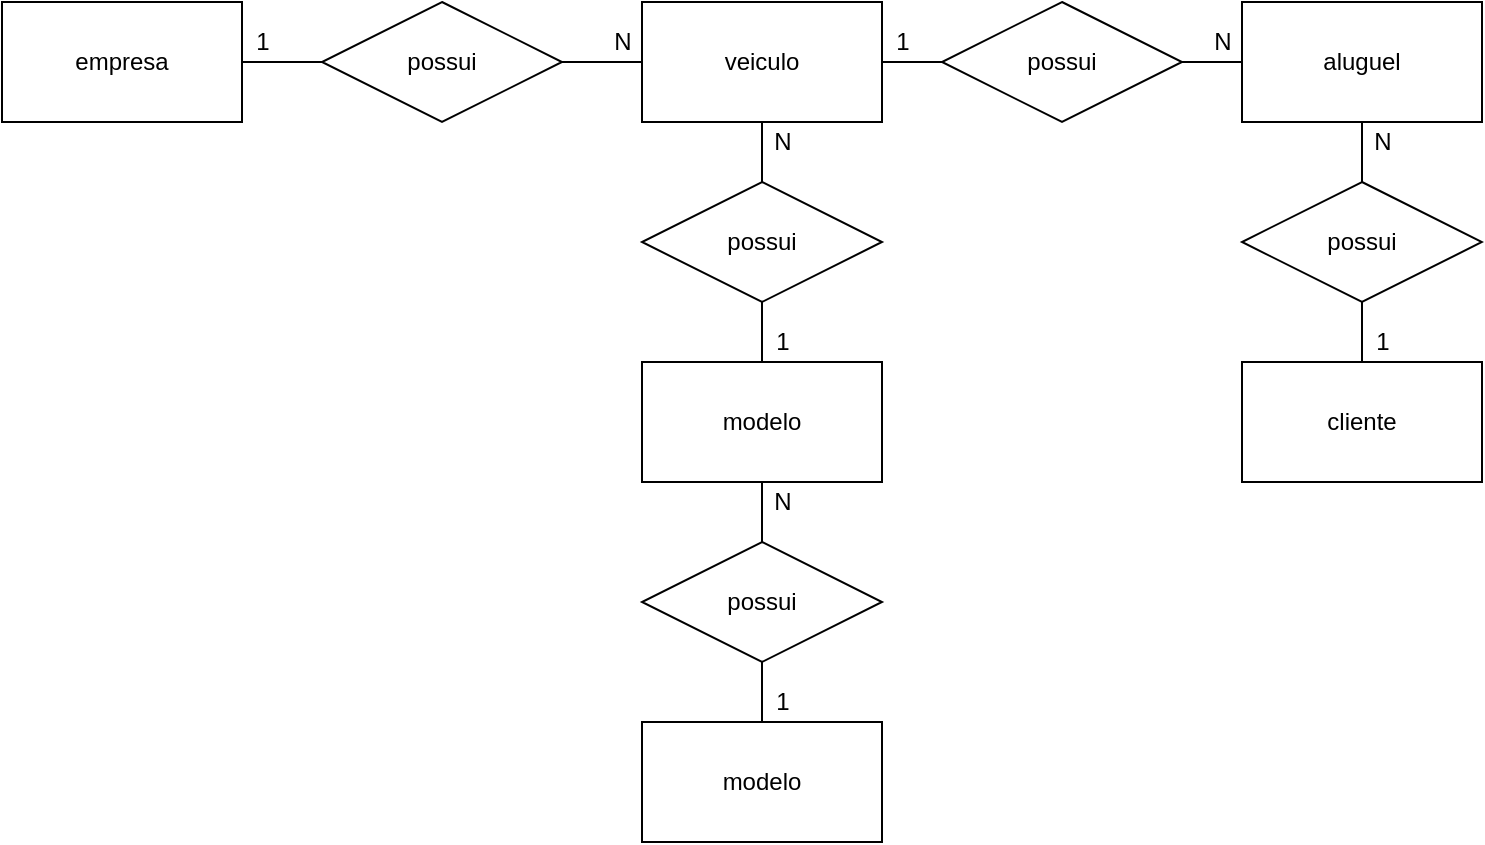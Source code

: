 <mxfile version="15.0.3" type="device" pages="2"><diagram id="HbjMVZfxheDol8LwFeNk" name="Conceitual"><mxGraphModel dx="1038" dy="547" grid="1" gridSize="10" guides="1" tooltips="1" connect="1" arrows="1" fold="1" page="1" pageScale="1" pageWidth="827" pageHeight="1169" math="0" shadow="0"><root><mxCell id="0"/><mxCell id="1" parent="0"/><mxCell id="0VmckNjUVgSKRbUGOLcx-9" style="edgeStyle=orthogonalEdgeStyle;rounded=0;orthogonalLoop=1;jettySize=auto;html=1;entryX=0;entryY=0.5;entryDx=0;entryDy=0;endArrow=none;endFill=0;" parent="1" source="DzWInHjM1TcgXrW6U__E-1" target="0VmckNjUVgSKRbUGOLcx-5" edge="1"><mxGeometry relative="1" as="geometry"/></mxCell><mxCell id="DzWInHjM1TcgXrW6U__E-1" value="empresa" style="rounded=0;whiteSpace=wrap;html=1;" parent="1" vertex="1"><mxGeometry x="160" y="20" width="120" height="60" as="geometry"/></mxCell><mxCell id="0VmckNjUVgSKRbUGOLcx-11" style="edgeStyle=orthogonalEdgeStyle;rounded=0;orthogonalLoop=1;jettySize=auto;html=1;endArrow=none;endFill=0;" parent="1" source="0VmckNjUVgSKRbUGOLcx-1" target="0VmckNjUVgSKRbUGOLcx-6" edge="1"><mxGeometry relative="1" as="geometry"/></mxCell><mxCell id="0VmckNjUVgSKRbUGOLcx-1" value="veiculo" style="whiteSpace=wrap;html=1;" parent="1" vertex="1"><mxGeometry x="480" y="20" width="120" height="60" as="geometry"/></mxCell><mxCell id="0VmckNjUVgSKRbUGOLcx-15" style="edgeStyle=orthogonalEdgeStyle;rounded=0;orthogonalLoop=1;jettySize=auto;html=1;entryX=0.5;entryY=0;entryDx=0;entryDy=0;endArrow=none;endFill=0;" parent="1" source="0VmckNjUVgSKRbUGOLcx-2" target="0VmckNjUVgSKRbUGOLcx-8" edge="1"><mxGeometry relative="1" as="geometry"/></mxCell><mxCell id="0VmckNjUVgSKRbUGOLcx-2" value="modelo" style="whiteSpace=wrap;html=1;" parent="1" vertex="1"><mxGeometry x="480" y="200" width="120" height="60" as="geometry"/></mxCell><mxCell id="0VmckNjUVgSKRbUGOLcx-3" value="modelo" style="whiteSpace=wrap;html=1;" parent="1" vertex="1"><mxGeometry x="480" y="380" width="120" height="60" as="geometry"/></mxCell><mxCell id="0VmckNjUVgSKRbUGOLcx-27" style="edgeStyle=orthogonalEdgeStyle;rounded=0;orthogonalLoop=1;jettySize=auto;html=1;entryX=0.5;entryY=0;entryDx=0;entryDy=0;endArrow=none;endFill=0;" parent="1" source="0VmckNjUVgSKRbUGOLcx-4" target="0VmckNjUVgSKRbUGOLcx-26" edge="1"><mxGeometry relative="1" as="geometry"/></mxCell><mxCell id="0VmckNjUVgSKRbUGOLcx-4" value="aluguel" style="whiteSpace=wrap;html=1;" parent="1" vertex="1"><mxGeometry x="780" y="20" width="120" height="60" as="geometry"/></mxCell><mxCell id="0VmckNjUVgSKRbUGOLcx-10" style="edgeStyle=orthogonalEdgeStyle;rounded=0;orthogonalLoop=1;jettySize=auto;html=1;endArrow=none;endFill=0;" parent="1" source="0VmckNjUVgSKRbUGOLcx-5" target="0VmckNjUVgSKRbUGOLcx-1" edge="1"><mxGeometry relative="1" as="geometry"/></mxCell><mxCell id="0VmckNjUVgSKRbUGOLcx-5" value="possui" style="shape=rhombus;perimeter=rhombusPerimeter;whiteSpace=wrap;html=1;align=center;" parent="1" vertex="1"><mxGeometry x="320" y="20" width="120" height="60" as="geometry"/></mxCell><mxCell id="0VmckNjUVgSKRbUGOLcx-12" style="edgeStyle=orthogonalEdgeStyle;rounded=0;orthogonalLoop=1;jettySize=auto;html=1;entryX=0;entryY=0.5;entryDx=0;entryDy=0;endArrow=none;endFill=0;" parent="1" source="0VmckNjUVgSKRbUGOLcx-6" target="0VmckNjUVgSKRbUGOLcx-4" edge="1"><mxGeometry relative="1" as="geometry"/></mxCell><mxCell id="0VmckNjUVgSKRbUGOLcx-6" value="possui" style="shape=rhombus;perimeter=rhombusPerimeter;whiteSpace=wrap;html=1;align=center;" parent="1" vertex="1"><mxGeometry x="630" y="20" width="120" height="60" as="geometry"/></mxCell><mxCell id="0VmckNjUVgSKRbUGOLcx-13" style="edgeStyle=orthogonalEdgeStyle;rounded=0;orthogonalLoop=1;jettySize=auto;html=1;entryX=0.5;entryY=1;entryDx=0;entryDy=0;endArrow=none;endFill=0;" parent="1" source="0VmckNjUVgSKRbUGOLcx-7" target="0VmckNjUVgSKRbUGOLcx-1" edge="1"><mxGeometry relative="1" as="geometry"/></mxCell><mxCell id="0VmckNjUVgSKRbUGOLcx-14" style="edgeStyle=orthogonalEdgeStyle;rounded=0;orthogonalLoop=1;jettySize=auto;html=1;endArrow=none;endFill=0;" parent="1" source="0VmckNjUVgSKRbUGOLcx-7" target="0VmckNjUVgSKRbUGOLcx-2" edge="1"><mxGeometry relative="1" as="geometry"/></mxCell><mxCell id="0VmckNjUVgSKRbUGOLcx-7" value="possui" style="shape=rhombus;perimeter=rhombusPerimeter;whiteSpace=wrap;html=1;align=center;" parent="1" vertex="1"><mxGeometry x="480" y="110" width="120" height="60" as="geometry"/></mxCell><mxCell id="0VmckNjUVgSKRbUGOLcx-16" style="edgeStyle=orthogonalEdgeStyle;rounded=0;orthogonalLoop=1;jettySize=auto;html=1;endArrow=none;endFill=0;" parent="1" source="0VmckNjUVgSKRbUGOLcx-8" target="0VmckNjUVgSKRbUGOLcx-3" edge="1"><mxGeometry relative="1" as="geometry"/></mxCell><mxCell id="0VmckNjUVgSKRbUGOLcx-8" value="possui" style="shape=rhombus;perimeter=rhombusPerimeter;whiteSpace=wrap;html=1;align=center;" parent="1" vertex="1"><mxGeometry x="480" y="290" width="120" height="60" as="geometry"/></mxCell><mxCell id="0VmckNjUVgSKRbUGOLcx-17" value="1" style="text;html=1;align=center;verticalAlign=middle;resizable=0;points=[];autosize=1;strokeColor=none;" parent="1" vertex="1"><mxGeometry x="280" y="30" width="20" height="20" as="geometry"/></mxCell><mxCell id="0VmckNjUVgSKRbUGOLcx-18" value="N" style="text;html=1;align=center;verticalAlign=middle;resizable=0;points=[];autosize=1;strokeColor=none;" parent="1" vertex="1"><mxGeometry x="460" y="30" width="20" height="20" as="geometry"/></mxCell><mxCell id="0VmckNjUVgSKRbUGOLcx-19" value="1" style="text;html=1;align=center;verticalAlign=middle;resizable=0;points=[];autosize=1;strokeColor=none;" parent="1" vertex="1"><mxGeometry x="600" y="30" width="20" height="20" as="geometry"/></mxCell><mxCell id="0VmckNjUVgSKRbUGOLcx-20" value="N" style="text;html=1;align=center;verticalAlign=middle;resizable=0;points=[];autosize=1;strokeColor=none;" parent="1" vertex="1"><mxGeometry x="760" y="30" width="20" height="20" as="geometry"/></mxCell><mxCell id="0VmckNjUVgSKRbUGOLcx-21" value="N" style="text;html=1;align=center;verticalAlign=middle;resizable=0;points=[];autosize=1;strokeColor=none;" parent="1" vertex="1"><mxGeometry x="540" y="80" width="20" height="20" as="geometry"/></mxCell><mxCell id="0VmckNjUVgSKRbUGOLcx-22" value="1" style="text;html=1;align=center;verticalAlign=middle;resizable=0;points=[];autosize=1;strokeColor=none;" parent="1" vertex="1"><mxGeometry x="540" y="180" width="20" height="20" as="geometry"/></mxCell><mxCell id="0VmckNjUVgSKRbUGOLcx-23" value="N" style="text;html=1;align=center;verticalAlign=middle;resizable=0;points=[];autosize=1;strokeColor=none;" parent="1" vertex="1"><mxGeometry x="540" y="260" width="20" height="20" as="geometry"/></mxCell><mxCell id="0VmckNjUVgSKRbUGOLcx-24" value="1" style="text;html=1;align=center;verticalAlign=middle;resizable=0;points=[];autosize=1;strokeColor=none;" parent="1" vertex="1"><mxGeometry x="540" y="360" width="20" height="20" as="geometry"/></mxCell><mxCell id="0VmckNjUVgSKRbUGOLcx-25" value="cliente" style="whiteSpace=wrap;html=1;" parent="1" vertex="1"><mxGeometry x="780" y="200" width="120" height="60" as="geometry"/></mxCell><mxCell id="0VmckNjUVgSKRbUGOLcx-28" style="edgeStyle=orthogonalEdgeStyle;rounded=0;orthogonalLoop=1;jettySize=auto;html=1;endArrow=none;endFill=0;" parent="1" source="0VmckNjUVgSKRbUGOLcx-26" target="0VmckNjUVgSKRbUGOLcx-25" edge="1"><mxGeometry relative="1" as="geometry"/></mxCell><mxCell id="0VmckNjUVgSKRbUGOLcx-26" value="possui" style="shape=rhombus;perimeter=rhombusPerimeter;whiteSpace=wrap;html=1;align=center;" parent="1" vertex="1"><mxGeometry x="780" y="110" width="120" height="60" as="geometry"/></mxCell><mxCell id="0VmckNjUVgSKRbUGOLcx-29" value="N" style="text;html=1;align=center;verticalAlign=middle;resizable=0;points=[];autosize=1;strokeColor=none;" parent="1" vertex="1"><mxGeometry x="840" y="80" width="20" height="20" as="geometry"/></mxCell><mxCell id="0VmckNjUVgSKRbUGOLcx-31" value="1" style="text;html=1;align=center;verticalAlign=middle;resizable=0;points=[];autosize=1;strokeColor=none;" parent="1" vertex="1"><mxGeometry x="840" y="180" width="20" height="20" as="geometry"/></mxCell></root></mxGraphModel></diagram><diagram id="vjnyqHkW7lhygxdYiIbc" name="Logica"><mxGraphModel dx="1617" dy="434" grid="1" gridSize="10" guides="1" tooltips="1" connect="1" arrows="1" fold="1" page="1" pageScale="1" pageWidth="827" pageHeight="1169" math="0" shadow="0"><root><mxCell id="x4v4ThPRMveKn4Z8f4M7-0"/><mxCell id="x4v4ThPRMveKn4Z8f4M7-1" parent="x4v4ThPRMveKn4Z8f4M7-0"/><mxCell id="x4v4ThPRMveKn4Z8f4M7-2" value="empresa" style="shape=table;startSize=30;container=1;collapsible=1;childLayout=tableLayout;fixedRows=1;rowLines=0;fontStyle=1;align=center;resizeLast=1;" parent="x4v4ThPRMveKn4Z8f4M7-1" vertex="1"><mxGeometry x="60" y="50" width="180" height="100" as="geometry"/></mxCell><mxCell id="x4v4ThPRMveKn4Z8f4M7-3" value="" style="shape=partialRectangle;collapsible=0;dropTarget=0;pointerEvents=0;fillColor=none;top=0;left=0;bottom=1;right=0;points=[[0,0.5],[1,0.5]];portConstraint=eastwest;" parent="x4v4ThPRMveKn4Z8f4M7-2" vertex="1"><mxGeometry y="30" width="180" height="30" as="geometry"/></mxCell><mxCell id="x4v4ThPRMveKn4Z8f4M7-4" value="PK" style="shape=partialRectangle;connectable=0;fillColor=none;top=0;left=0;bottom=0;right=0;fontStyle=1;overflow=hidden;" parent="x4v4ThPRMveKn4Z8f4M7-3" vertex="1"><mxGeometry width="30" height="30" as="geometry"/></mxCell><mxCell id="x4v4ThPRMveKn4Z8f4M7-5" value="idEmpresa" style="shape=partialRectangle;connectable=0;fillColor=none;top=0;left=0;bottom=0;right=0;align=left;spacingLeft=6;fontStyle=5;overflow=hidden;" parent="x4v4ThPRMveKn4Z8f4M7-3" vertex="1"><mxGeometry x="30" width="150" height="30" as="geometry"/></mxCell><mxCell id="x4v4ThPRMveKn4Z8f4M7-6" value="" style="shape=partialRectangle;collapsible=0;dropTarget=0;pointerEvents=0;fillColor=none;top=0;left=0;bottom=0;right=0;points=[[0,0.5],[1,0.5]];portConstraint=eastwest;" parent="x4v4ThPRMveKn4Z8f4M7-2" vertex="1"><mxGeometry y="60" width="180" height="30" as="geometry"/></mxCell><mxCell id="x4v4ThPRMveKn4Z8f4M7-7" value="" style="shape=partialRectangle;connectable=0;fillColor=none;top=0;left=0;bottom=0;right=0;editable=1;overflow=hidden;" parent="x4v4ThPRMveKn4Z8f4M7-6" vertex="1"><mxGeometry width="30" height="30" as="geometry"/></mxCell><mxCell id="x4v4ThPRMveKn4Z8f4M7-8" value="nomeEmpresa" style="shape=partialRectangle;connectable=0;fillColor=none;top=0;left=0;bottom=0;right=0;align=left;spacingLeft=6;overflow=hidden;" parent="x4v4ThPRMveKn4Z8f4M7-6" vertex="1"><mxGeometry x="30" width="150" height="30" as="geometry"/></mxCell><mxCell id="sEPUIkZlwFArbDeGZ_wQ-0" value="veiculo" style="shape=table;startSize=30;container=1;collapsible=1;childLayout=tableLayout;fixedRows=1;rowLines=0;fontStyle=1;align=center;resizeLast=1;" parent="x4v4ThPRMveKn4Z8f4M7-1" vertex="1"><mxGeometry x="350" y="50" width="180" height="150" as="geometry"/></mxCell><mxCell id="sEPUIkZlwFArbDeGZ_wQ-1" value="" style="shape=partialRectangle;collapsible=0;dropTarget=0;pointerEvents=0;fillColor=none;top=0;left=0;bottom=0;right=0;points=[[0,0.5],[1,0.5]];portConstraint=eastwest;" parent="sEPUIkZlwFArbDeGZ_wQ-0" vertex="1"><mxGeometry y="30" width="180" height="30" as="geometry"/></mxCell><mxCell id="sEPUIkZlwFArbDeGZ_wQ-2" value="PK" style="shape=partialRectangle;connectable=0;fillColor=none;top=0;left=0;bottom=0;right=0;fontStyle=1;overflow=hidden;" parent="sEPUIkZlwFArbDeGZ_wQ-1" vertex="1"><mxGeometry width="60" height="30" as="geometry"/></mxCell><mxCell id="sEPUIkZlwFArbDeGZ_wQ-3" value="idVeiculo" style="shape=partialRectangle;connectable=0;fillColor=none;top=0;left=0;bottom=0;right=0;align=left;spacingLeft=6;fontStyle=5;overflow=hidden;" parent="sEPUIkZlwFArbDeGZ_wQ-1" vertex="1"><mxGeometry x="60" width="120" height="30" as="geometry"/></mxCell><mxCell id="EP1jJ4KLDAWifXSHDefo-8" style="shape=partialRectangle;collapsible=0;dropTarget=0;pointerEvents=0;fillColor=none;top=0;left=0;bottom=0;right=0;points=[[0,0.5],[1,0.5]];portConstraint=eastwest;" parent="sEPUIkZlwFArbDeGZ_wQ-0" vertex="1"><mxGeometry y="60" width="180" height="30" as="geometry"/></mxCell><mxCell id="EP1jJ4KLDAWifXSHDefo-9" value="FK" style="shape=partialRectangle;connectable=0;fillColor=none;top=0;left=0;bottom=0;right=0;fontStyle=1;overflow=hidden;" parent="EP1jJ4KLDAWifXSHDefo-8" vertex="1"><mxGeometry width="60" height="30" as="geometry"/></mxCell><mxCell id="EP1jJ4KLDAWifXSHDefo-10" value="idEmpresa" style="shape=partialRectangle;connectable=0;fillColor=none;top=0;left=0;bottom=0;right=0;align=left;spacingLeft=6;fontStyle=5;overflow=hidden;" parent="EP1jJ4KLDAWifXSHDefo-8" vertex="1"><mxGeometry x="60" width="120" height="30" as="geometry"/></mxCell><mxCell id="sEPUIkZlwFArbDeGZ_wQ-4" value="" style="shape=partialRectangle;collapsible=0;dropTarget=0;pointerEvents=0;fillColor=none;top=0;left=0;bottom=1;right=0;points=[[0,0.5],[1,0.5]];portConstraint=eastwest;" parent="sEPUIkZlwFArbDeGZ_wQ-0" vertex="1"><mxGeometry y="90" width="180" height="30" as="geometry"/></mxCell><mxCell id="sEPUIkZlwFArbDeGZ_wQ-5" value="FK" style="shape=partialRectangle;connectable=0;fillColor=none;top=0;left=0;bottom=0;right=0;fontStyle=1;overflow=hidden;" parent="sEPUIkZlwFArbDeGZ_wQ-4" vertex="1"><mxGeometry width="60" height="30" as="geometry"/></mxCell><mxCell id="sEPUIkZlwFArbDeGZ_wQ-6" value="idModelo" style="shape=partialRectangle;connectable=0;fillColor=none;top=0;left=0;bottom=0;right=0;align=left;spacingLeft=6;fontStyle=5;overflow=hidden;" parent="sEPUIkZlwFArbDeGZ_wQ-4" vertex="1"><mxGeometry x="60" width="120" height="30" as="geometry"/></mxCell><mxCell id="sEPUIkZlwFArbDeGZ_wQ-7" value="" style="shape=partialRectangle;collapsible=0;dropTarget=0;pointerEvents=0;fillColor=none;top=0;left=0;bottom=0;right=0;points=[[0,0.5],[1,0.5]];portConstraint=eastwest;" parent="sEPUIkZlwFArbDeGZ_wQ-0" vertex="1"><mxGeometry y="120" width="180" height="20" as="geometry"/></mxCell><mxCell id="sEPUIkZlwFArbDeGZ_wQ-8" value="" style="shape=partialRectangle;connectable=0;fillColor=none;top=0;left=0;bottom=0;right=0;editable=1;overflow=hidden;" parent="sEPUIkZlwFArbDeGZ_wQ-7" vertex="1"><mxGeometry width="60" height="20" as="geometry"/></mxCell><mxCell id="sEPUIkZlwFArbDeGZ_wQ-9" value="placa" style="shape=partialRectangle;connectable=0;fillColor=none;top=0;left=0;bottom=0;right=0;align=left;spacingLeft=6;overflow=hidden;" parent="sEPUIkZlwFArbDeGZ_wQ-7" vertex="1"><mxGeometry x="60" width="120" height="20" as="geometry"/></mxCell><mxCell id="Db7yjRld-9qU-PmF6Oks-0" value="aluguel" style="shape=table;startSize=30;container=1;collapsible=1;childLayout=tableLayout;fixedRows=1;rowLines=0;fontStyle=1;align=center;resizeLast=1;" parent="x4v4ThPRMveKn4Z8f4M7-1" vertex="1"><mxGeometry x="620" y="50" width="180" height="190" as="geometry"/></mxCell><mxCell id="Db7yjRld-9qU-PmF6Oks-1" value="" style="shape=partialRectangle;collapsible=0;dropTarget=0;pointerEvents=0;fillColor=none;top=0;left=0;bottom=0;right=0;points=[[0,0.5],[1,0.5]];portConstraint=eastwest;" parent="Db7yjRld-9qU-PmF6Oks-0" vertex="1"><mxGeometry y="30" width="180" height="30" as="geometry"/></mxCell><mxCell id="Db7yjRld-9qU-PmF6Oks-2" value="PK" style="shape=partialRectangle;connectable=0;fillColor=none;top=0;left=0;bottom=0;right=0;fontStyle=1;overflow=hidden;" parent="Db7yjRld-9qU-PmF6Oks-1" vertex="1"><mxGeometry width="60" height="30" as="geometry"/></mxCell><mxCell id="Db7yjRld-9qU-PmF6Oks-3" value="idAluguel" style="shape=partialRectangle;connectable=0;fillColor=none;top=0;left=0;bottom=0;right=0;align=left;spacingLeft=6;fontStyle=5;overflow=hidden;" parent="Db7yjRld-9qU-PmF6Oks-1" vertex="1"><mxGeometry x="60" width="120" height="30" as="geometry"/></mxCell><mxCell id="Db7yjRld-9qU-PmF6Oks-13" style="shape=partialRectangle;collapsible=0;dropTarget=0;pointerEvents=0;fillColor=none;top=0;left=0;bottom=0;right=0;points=[[0,0.5],[1,0.5]];portConstraint=eastwest;" parent="Db7yjRld-9qU-PmF6Oks-0" vertex="1"><mxGeometry y="60" width="180" height="30" as="geometry"/></mxCell><mxCell id="Db7yjRld-9qU-PmF6Oks-14" value="FK" style="shape=partialRectangle;connectable=0;fillColor=none;top=0;left=0;bottom=0;right=0;fontStyle=1;overflow=hidden;" parent="Db7yjRld-9qU-PmF6Oks-13" vertex="1"><mxGeometry width="60" height="30" as="geometry"/></mxCell><mxCell id="Db7yjRld-9qU-PmF6Oks-15" value="idVeiculo" style="shape=partialRectangle;connectable=0;fillColor=none;top=0;left=0;bottom=0;right=0;align=left;spacingLeft=6;fontStyle=5;overflow=hidden;" parent="Db7yjRld-9qU-PmF6Oks-13" vertex="1"><mxGeometry x="60" width="120" height="30" as="geometry"/></mxCell><mxCell id="Db7yjRld-9qU-PmF6Oks-4" value="" style="shape=partialRectangle;collapsible=0;dropTarget=0;pointerEvents=0;fillColor=none;top=0;left=0;bottom=1;right=0;points=[[0,0.5],[1,0.5]];portConstraint=eastwest;" parent="Db7yjRld-9qU-PmF6Oks-0" vertex="1"><mxGeometry y="90" width="180" height="30" as="geometry"/></mxCell><mxCell id="Db7yjRld-9qU-PmF6Oks-5" value="FK" style="shape=partialRectangle;connectable=0;fillColor=none;top=0;left=0;bottom=0;right=0;fontStyle=1;overflow=hidden;" parent="Db7yjRld-9qU-PmF6Oks-4" vertex="1"><mxGeometry width="60" height="30" as="geometry"/></mxCell><mxCell id="Db7yjRld-9qU-PmF6Oks-6" value="idCliente" style="shape=partialRectangle;connectable=0;fillColor=none;top=0;left=0;bottom=0;right=0;align=left;spacingLeft=6;fontStyle=5;overflow=hidden;" parent="Db7yjRld-9qU-PmF6Oks-4" vertex="1"><mxGeometry x="60" width="120" height="30" as="geometry"/></mxCell><mxCell id="Db7yjRld-9qU-PmF6Oks-7" value="" style="shape=partialRectangle;collapsible=0;dropTarget=0;pointerEvents=0;fillColor=none;top=0;left=0;bottom=0;right=0;points=[[0,0.5],[1,0.5]];portConstraint=eastwest;" parent="Db7yjRld-9qU-PmF6Oks-0" vertex="1"><mxGeometry y="120" width="180" height="30" as="geometry"/></mxCell><mxCell id="Db7yjRld-9qU-PmF6Oks-8" value="" style="shape=partialRectangle;connectable=0;fillColor=none;top=0;left=0;bottom=0;right=0;editable=1;overflow=hidden;" parent="Db7yjRld-9qU-PmF6Oks-7" vertex="1"><mxGeometry width="60" height="30" as="geometry"/></mxCell><mxCell id="Db7yjRld-9qU-PmF6Oks-9" value="dataRetirada" style="shape=partialRectangle;connectable=0;fillColor=none;top=0;left=0;bottom=0;right=0;align=left;spacingLeft=6;overflow=hidden;" parent="Db7yjRld-9qU-PmF6Oks-7" vertex="1"><mxGeometry x="60" width="120" height="30" as="geometry"/></mxCell><mxCell id="SopiwYzx8KrWSjDKVySb-0" style="shape=partialRectangle;collapsible=0;dropTarget=0;pointerEvents=0;fillColor=none;top=0;left=0;bottom=0;right=0;points=[[0,0.5],[1,0.5]];portConstraint=eastwest;" vertex="1" parent="Db7yjRld-9qU-PmF6Oks-0"><mxGeometry y="150" width="180" height="30" as="geometry"/></mxCell><mxCell id="SopiwYzx8KrWSjDKVySb-1" style="shape=partialRectangle;connectable=0;fillColor=none;top=0;left=0;bottom=0;right=0;editable=1;overflow=hidden;" vertex="1" parent="SopiwYzx8KrWSjDKVySb-0"><mxGeometry width="60" height="30" as="geometry"/></mxCell><mxCell id="SopiwYzx8KrWSjDKVySb-2" value="dataDevolucao" style="shape=partialRectangle;connectable=0;fillColor=none;top=0;left=0;bottom=0;right=0;align=left;spacingLeft=6;overflow=hidden;" vertex="1" parent="SopiwYzx8KrWSjDKVySb-0"><mxGeometry x="60" width="120" height="30" as="geometry"/></mxCell><mxCell id="xJePN67HPdZNIrss-kP7-0" value="cliente" style="shape=table;startSize=30;container=1;collapsible=1;childLayout=tableLayout;fixedRows=1;rowLines=0;fontStyle=1;align=center;resizeLast=1;" parent="x4v4ThPRMveKn4Z8f4M7-1" vertex="1"><mxGeometry x="430" y="295" width="180" height="100" as="geometry"/></mxCell><mxCell id="xJePN67HPdZNIrss-kP7-1" value="" style="shape=partialRectangle;collapsible=0;dropTarget=0;pointerEvents=0;fillColor=none;top=0;left=0;bottom=1;right=0;points=[[0,0.5],[1,0.5]];portConstraint=eastwest;" parent="xJePN67HPdZNIrss-kP7-0" vertex="1"><mxGeometry y="30" width="180" height="30" as="geometry"/></mxCell><mxCell id="xJePN67HPdZNIrss-kP7-2" value="PK" style="shape=partialRectangle;connectable=0;fillColor=none;top=0;left=0;bottom=0;right=0;fontStyle=1;overflow=hidden;" parent="xJePN67HPdZNIrss-kP7-1" vertex="1"><mxGeometry width="30" height="30" as="geometry"/></mxCell><mxCell id="xJePN67HPdZNIrss-kP7-3" value="idCliente" style="shape=partialRectangle;connectable=0;fillColor=none;top=0;left=0;bottom=0;right=0;align=left;spacingLeft=6;fontStyle=5;overflow=hidden;" parent="xJePN67HPdZNIrss-kP7-1" vertex="1"><mxGeometry x="30" width="150" height="30" as="geometry"/></mxCell><mxCell id="xJePN67HPdZNIrss-kP7-4" value="" style="shape=partialRectangle;collapsible=0;dropTarget=0;pointerEvents=0;fillColor=none;top=0;left=0;bottom=0;right=0;points=[[0,0.5],[1,0.5]];portConstraint=eastwest;" parent="xJePN67HPdZNIrss-kP7-0" vertex="1"><mxGeometry y="60" width="180" height="30" as="geometry"/></mxCell><mxCell id="xJePN67HPdZNIrss-kP7-5" value="" style="shape=partialRectangle;connectable=0;fillColor=none;top=0;left=0;bottom=0;right=0;editable=1;overflow=hidden;" parent="xJePN67HPdZNIrss-kP7-4" vertex="1"><mxGeometry width="30" height="30" as="geometry"/></mxCell><mxCell id="xJePN67HPdZNIrss-kP7-6" value="nomeCliente" style="shape=partialRectangle;connectable=0;fillColor=none;top=0;left=0;bottom=0;right=0;align=left;spacingLeft=6;overflow=hidden;" parent="xJePN67HPdZNIrss-kP7-4" vertex="1"><mxGeometry x="30" width="150" height="30" as="geometry"/></mxCell><mxCell id="ho7_Pth8OH1dPB0naFP5-0" value="modelo" style="shape=table;startSize=30;container=1;collapsible=1;childLayout=tableLayout;fixedRows=1;rowLines=0;fontStyle=1;align=center;resizeLast=1;" parent="x4v4ThPRMveKn4Z8f4M7-1" vertex="1"><mxGeometry x="60" y="200" width="180" height="130" as="geometry"/></mxCell><mxCell id="ho7_Pth8OH1dPB0naFP5-1" value="" style="shape=partialRectangle;collapsible=0;dropTarget=0;pointerEvents=0;fillColor=none;top=0;left=0;bottom=0;right=0;points=[[0,0.5],[1,0.5]];portConstraint=eastwest;" parent="ho7_Pth8OH1dPB0naFP5-0" vertex="1"><mxGeometry y="30" width="180" height="30" as="geometry"/></mxCell><mxCell id="ho7_Pth8OH1dPB0naFP5-2" value="PK" style="shape=partialRectangle;connectable=0;fillColor=none;top=0;left=0;bottom=0;right=0;fontStyle=1;overflow=hidden;" parent="ho7_Pth8OH1dPB0naFP5-1" vertex="1"><mxGeometry width="60" height="30" as="geometry"/></mxCell><mxCell id="ho7_Pth8OH1dPB0naFP5-3" value="idModelo" style="shape=partialRectangle;connectable=0;fillColor=none;top=0;left=0;bottom=0;right=0;align=left;spacingLeft=6;fontStyle=5;overflow=hidden;" parent="ho7_Pth8OH1dPB0naFP5-1" vertex="1"><mxGeometry x="60" width="120" height="30" as="geometry"/></mxCell><mxCell id="ho7_Pth8OH1dPB0naFP5-4" value="" style="shape=partialRectangle;collapsible=0;dropTarget=0;pointerEvents=0;fillColor=none;top=0;left=0;bottom=1;right=0;points=[[0,0.5],[1,0.5]];portConstraint=eastwest;" parent="ho7_Pth8OH1dPB0naFP5-0" vertex="1"><mxGeometry y="60" width="180" height="30" as="geometry"/></mxCell><mxCell id="ho7_Pth8OH1dPB0naFP5-5" value="FK" style="shape=partialRectangle;connectable=0;fillColor=none;top=0;left=0;bottom=0;right=0;fontStyle=1;overflow=hidden;" parent="ho7_Pth8OH1dPB0naFP5-4" vertex="1"><mxGeometry width="60" height="30" as="geometry"/></mxCell><mxCell id="ho7_Pth8OH1dPB0naFP5-6" value="idMarca" style="shape=partialRectangle;connectable=0;fillColor=none;top=0;left=0;bottom=0;right=0;align=left;spacingLeft=6;fontStyle=5;overflow=hidden;" parent="ho7_Pth8OH1dPB0naFP5-4" vertex="1"><mxGeometry x="60" width="120" height="30" as="geometry"/></mxCell><mxCell id="ho7_Pth8OH1dPB0naFP5-7" value="" style="shape=partialRectangle;collapsible=0;dropTarget=0;pointerEvents=0;fillColor=none;top=0;left=0;bottom=0;right=0;points=[[0,0.5],[1,0.5]];portConstraint=eastwest;" parent="ho7_Pth8OH1dPB0naFP5-0" vertex="1"><mxGeometry y="90" width="180" height="30" as="geometry"/></mxCell><mxCell id="ho7_Pth8OH1dPB0naFP5-8" value="" style="shape=partialRectangle;connectable=0;fillColor=none;top=0;left=0;bottom=0;right=0;editable=1;overflow=hidden;" parent="ho7_Pth8OH1dPB0naFP5-7" vertex="1"><mxGeometry width="60" height="30" as="geometry"/></mxCell><mxCell id="ho7_Pth8OH1dPB0naFP5-9" value="nomeModelo" style="shape=partialRectangle;connectable=0;fillColor=none;top=0;left=0;bottom=0;right=0;align=left;spacingLeft=6;overflow=hidden;" parent="ho7_Pth8OH1dPB0naFP5-7" vertex="1"><mxGeometry x="60" width="120" height="30" as="geometry"/></mxCell><mxCell id="LYfITGfkoI__4dKicdI_-13" value="marca" style="shape=table;startSize=30;container=1;collapsible=1;childLayout=tableLayout;fixedRows=1;rowLines=0;fontStyle=1;align=center;resizeLast=1;" parent="x4v4ThPRMveKn4Z8f4M7-1" vertex="1"><mxGeometry x="-220" y="200" width="180" height="100" as="geometry"/></mxCell><mxCell id="LYfITGfkoI__4dKicdI_-14" value="" style="shape=partialRectangle;collapsible=0;dropTarget=0;pointerEvents=0;fillColor=none;top=0;left=0;bottom=1;right=0;points=[[0,0.5],[1,0.5]];portConstraint=eastwest;" parent="LYfITGfkoI__4dKicdI_-13" vertex="1"><mxGeometry y="30" width="180" height="30" as="geometry"/></mxCell><mxCell id="LYfITGfkoI__4dKicdI_-15" value="PK" style="shape=partialRectangle;connectable=0;fillColor=none;top=0;left=0;bottom=0;right=0;fontStyle=1;overflow=hidden;" parent="LYfITGfkoI__4dKicdI_-14" vertex="1"><mxGeometry width="30" height="30" as="geometry"/></mxCell><mxCell id="LYfITGfkoI__4dKicdI_-16" value="idMarca" style="shape=partialRectangle;connectable=0;fillColor=none;top=0;left=0;bottom=0;right=0;align=left;spacingLeft=6;fontStyle=5;overflow=hidden;" parent="LYfITGfkoI__4dKicdI_-14" vertex="1"><mxGeometry x="30" width="150" height="30" as="geometry"/></mxCell><mxCell id="LYfITGfkoI__4dKicdI_-17" value="" style="shape=partialRectangle;collapsible=0;dropTarget=0;pointerEvents=0;fillColor=none;top=0;left=0;bottom=0;right=0;points=[[0,0.5],[1,0.5]];portConstraint=eastwest;" parent="LYfITGfkoI__4dKicdI_-13" vertex="1"><mxGeometry y="60" width="180" height="30" as="geometry"/></mxCell><mxCell id="LYfITGfkoI__4dKicdI_-18" value="" style="shape=partialRectangle;connectable=0;fillColor=none;top=0;left=0;bottom=0;right=0;editable=1;overflow=hidden;" parent="LYfITGfkoI__4dKicdI_-17" vertex="1"><mxGeometry width="30" height="30" as="geometry"/></mxCell><mxCell id="LYfITGfkoI__4dKicdI_-19" value="nomeMarca" style="shape=partialRectangle;connectable=0;fillColor=none;top=0;left=0;bottom=0;right=0;align=left;spacingLeft=6;overflow=hidden;" parent="LYfITGfkoI__4dKicdI_-17" vertex="1"><mxGeometry x="30" width="150" height="30" as="geometry"/></mxCell><mxCell id="LYfITGfkoI__4dKicdI_-27" value="" style="edgeStyle=entityRelationEdgeStyle;fontSize=12;html=1;endArrow=ERoneToMany;exitX=1;exitY=0.5;exitDx=0;exitDy=0;entryX=0;entryY=0.5;entryDx=0;entryDy=0;" parent="x4v4ThPRMveKn4Z8f4M7-1" source="x4v4ThPRMveKn4Z8f4M7-3" target="EP1jJ4KLDAWifXSHDefo-8" edge="1"><mxGeometry width="100" height="100" relative="1" as="geometry"><mxPoint x="320" y="380" as="sourcePoint"/><mxPoint x="420" y="280" as="targetPoint"/></mxGeometry></mxCell><mxCell id="EP1jJ4KLDAWifXSHDefo-0" value="" style="edgeStyle=entityRelationEdgeStyle;fontSize=12;html=1;endArrow=ERoneToMany;exitX=1;exitY=0.5;exitDx=0;exitDy=0;" parent="x4v4ThPRMveKn4Z8f4M7-1" source="sEPUIkZlwFArbDeGZ_wQ-1" target="Db7yjRld-9qU-PmF6Oks-13" edge="1"><mxGeometry width="100" height="100" relative="1" as="geometry"><mxPoint x="250" y="105" as="sourcePoint"/><mxPoint x="360" y="135" as="targetPoint"/></mxGeometry></mxCell><mxCell id="EP1jJ4KLDAWifXSHDefo-1" value="" style="edgeStyle=entityRelationEdgeStyle;fontSize=12;html=1;endArrow=ERoneToMany;exitX=1;exitY=0.5;exitDx=0;exitDy=0;entryX=0;entryY=0.5;entryDx=0;entryDy=0;" parent="x4v4ThPRMveKn4Z8f4M7-1" source="xJePN67HPdZNIrss-kP7-1" target="Db7yjRld-9qU-PmF6Oks-4" edge="1"><mxGeometry width="100" height="100" relative="1" as="geometry"><mxPoint x="540" y="105" as="sourcePoint"/><mxPoint x="630" y="135" as="targetPoint"/></mxGeometry></mxCell><mxCell id="EP1jJ4KLDAWifXSHDefo-11" value="" style="edgeStyle=entityRelationEdgeStyle;fontSize=12;html=1;endArrow=ERoneToMany;exitX=1;exitY=0.5;exitDx=0;exitDy=0;entryX=0;entryY=0.5;entryDx=0;entryDy=0;" parent="x4v4ThPRMveKn4Z8f4M7-1" source="ho7_Pth8OH1dPB0naFP5-1" target="sEPUIkZlwFArbDeGZ_wQ-4" edge="1"><mxGeometry width="100" height="100" relative="1" as="geometry"><mxPoint x="210" y="220" as="sourcePoint"/><mxPoint x="320" y="250" as="targetPoint"/></mxGeometry></mxCell><mxCell id="EP1jJ4KLDAWifXSHDefo-12" value="" style="edgeStyle=entityRelationEdgeStyle;fontSize=12;html=1;endArrow=ERoneToMany;exitX=1;exitY=0.5;exitDx=0;exitDy=0;entryX=0;entryY=0.5;entryDx=0;entryDy=0;" parent="x4v4ThPRMveKn4Z8f4M7-1" source="LYfITGfkoI__4dKicdI_-14" target="ho7_Pth8OH1dPB0naFP5-4" edge="1"><mxGeometry width="100" height="100" relative="1" as="geometry"><mxPoint x="-100" y="470" as="sourcePoint"/><mxPoint x="10" y="380" as="targetPoint"/></mxGeometry></mxCell></root></mxGraphModel></diagram></mxfile>